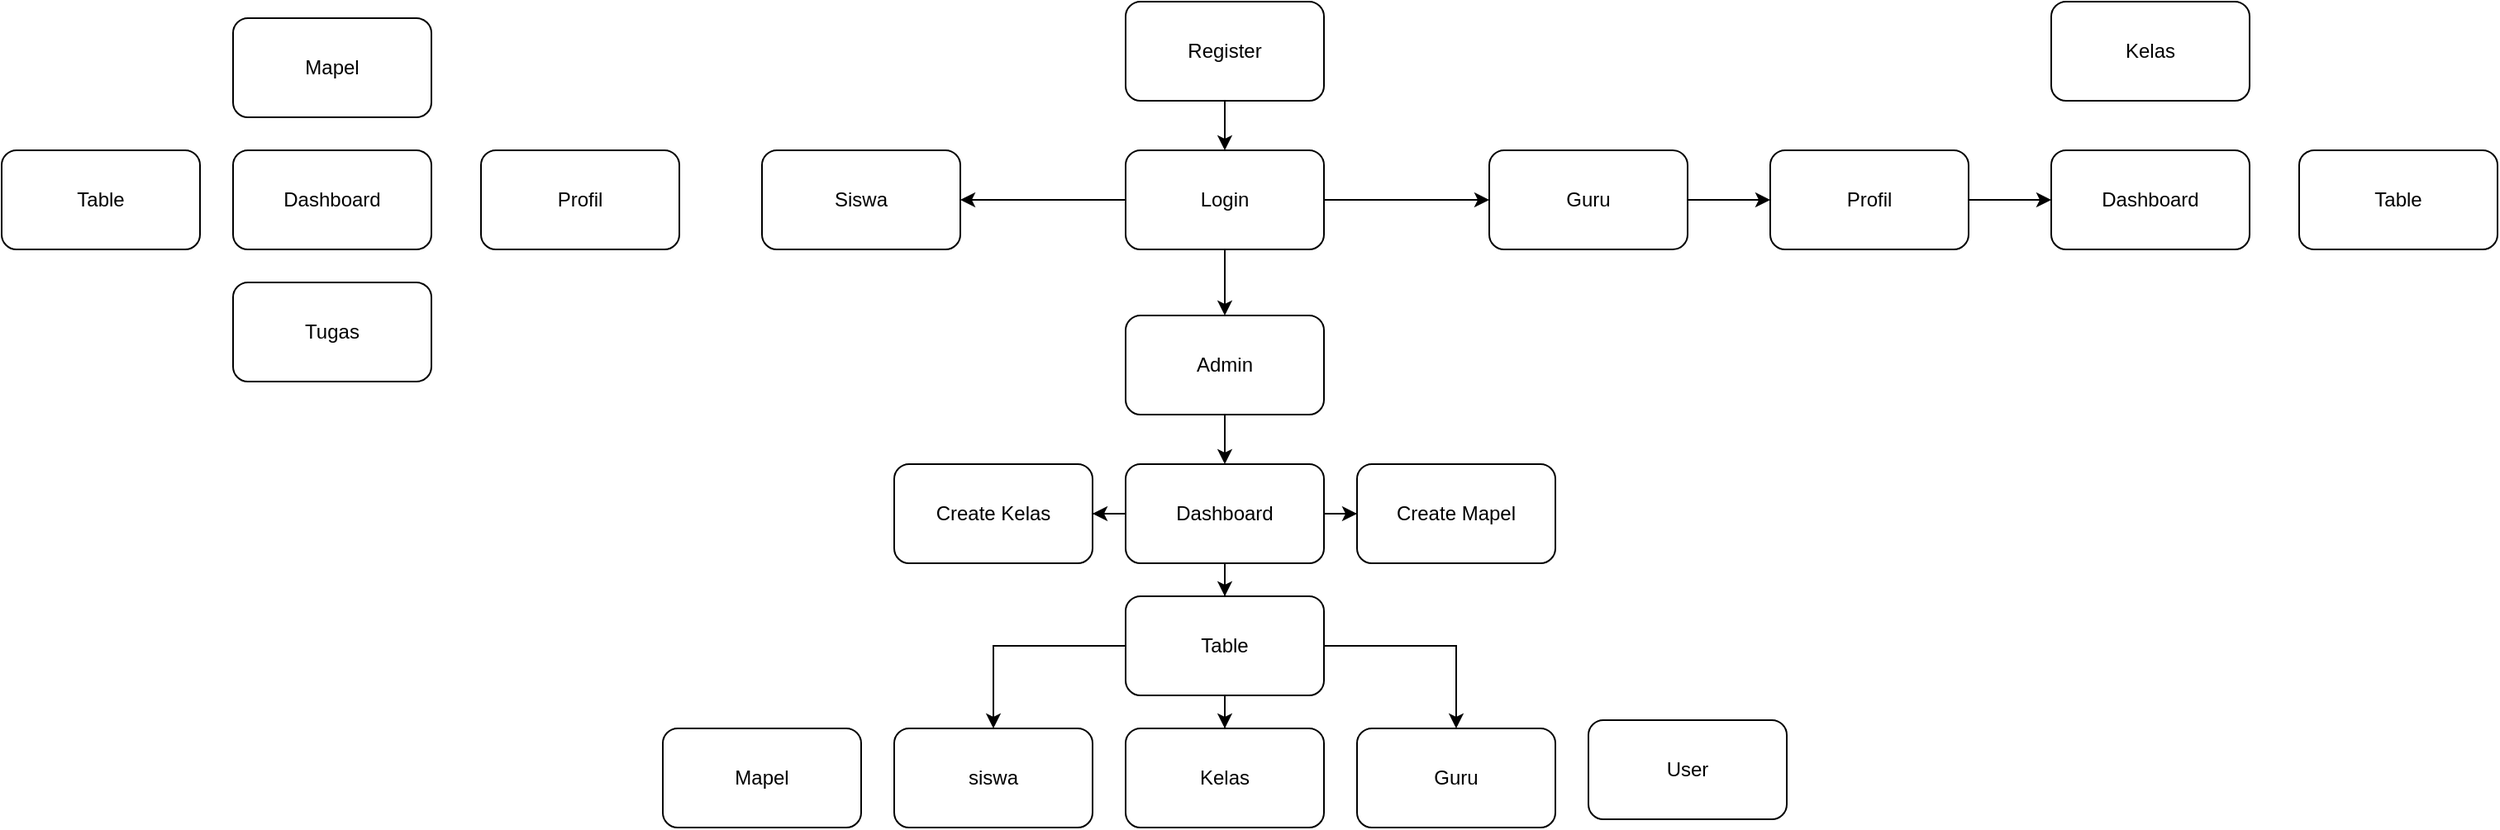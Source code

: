 <mxfile version="15.8.7" type="device"><diagram name="Page-1" id="c7558073-3199-34d8-9f00-42111426c3f3"><mxGraphModel dx="2499" dy="902" grid="1" gridSize="10" guides="1" tooltips="1" connect="1" arrows="1" fold="1" page="1" pageScale="1" pageWidth="826" pageHeight="1169" background="none" math="0" shadow="0"><root><mxCell id="0"/><mxCell id="1" parent="0"/><mxCell id="XmNvLC-RZzZLsZzNDwvp-96" value="Dashboard" style="rounded=1;whiteSpace=wrap;html=1;" vertex="1" parent="1"><mxGeometry x="-120" y="210" width="120" height="60" as="geometry"/></mxCell><mxCell id="XmNvLC-RZzZLsZzNDwvp-122" style="edgeStyle=orthogonalEdgeStyle;rounded=0;orthogonalLoop=1;jettySize=auto;html=1;" edge="1" parent="1" source="XmNvLC-RZzZLsZzNDwvp-98" target="XmNvLC-RZzZLsZzNDwvp-102"><mxGeometry relative="1" as="geometry"/></mxCell><mxCell id="XmNvLC-RZzZLsZzNDwvp-123" style="edgeStyle=orthogonalEdgeStyle;rounded=0;orthogonalLoop=1;jettySize=auto;html=1;entryX=1;entryY=0.5;entryDx=0;entryDy=0;" edge="1" parent="1" source="XmNvLC-RZzZLsZzNDwvp-98" target="XmNvLC-RZzZLsZzNDwvp-101"><mxGeometry relative="1" as="geometry"/></mxCell><mxCell id="XmNvLC-RZzZLsZzNDwvp-124" style="edgeStyle=orthogonalEdgeStyle;rounded=0;orthogonalLoop=1;jettySize=auto;html=1;" edge="1" parent="1" source="XmNvLC-RZzZLsZzNDwvp-98" target="XmNvLC-RZzZLsZzNDwvp-100"><mxGeometry relative="1" as="geometry"/></mxCell><mxCell id="XmNvLC-RZzZLsZzNDwvp-98" value="Login" style="rounded=1;whiteSpace=wrap;html=1;" vertex="1" parent="1"><mxGeometry x="420" y="210" width="120" height="60" as="geometry"/></mxCell><mxCell id="XmNvLC-RZzZLsZzNDwvp-135" style="edgeStyle=orthogonalEdgeStyle;rounded=0;orthogonalLoop=1;jettySize=auto;html=1;" edge="1" parent="1" source="XmNvLC-RZzZLsZzNDwvp-99" target="XmNvLC-RZzZLsZzNDwvp-98"><mxGeometry relative="1" as="geometry"/></mxCell><mxCell id="XmNvLC-RZzZLsZzNDwvp-99" value="Register" style="rounded=1;whiteSpace=wrap;html=1;" vertex="1" parent="1"><mxGeometry x="420" y="120" width="120" height="60" as="geometry"/></mxCell><mxCell id="XmNvLC-RZzZLsZzNDwvp-126" style="edgeStyle=orthogonalEdgeStyle;rounded=0;orthogonalLoop=1;jettySize=auto;html=1;" edge="1" parent="1" source="XmNvLC-RZzZLsZzNDwvp-100" target="XmNvLC-RZzZLsZzNDwvp-111"><mxGeometry relative="1" as="geometry"/></mxCell><mxCell id="XmNvLC-RZzZLsZzNDwvp-100" value="Admin" style="rounded=1;whiteSpace=wrap;html=1;" vertex="1" parent="1"><mxGeometry x="420" y="310" width="120" height="60" as="geometry"/></mxCell><mxCell id="XmNvLC-RZzZLsZzNDwvp-101" value="Siswa" style="rounded=1;whiteSpace=wrap;html=1;" vertex="1" parent="1"><mxGeometry x="200" y="210" width="120" height="60" as="geometry"/></mxCell><mxCell id="XmNvLC-RZzZLsZzNDwvp-133" style="edgeStyle=orthogonalEdgeStyle;rounded=0;orthogonalLoop=1;jettySize=auto;html=1;" edge="1" parent="1" source="XmNvLC-RZzZLsZzNDwvp-102" target="XmNvLC-RZzZLsZzNDwvp-104"><mxGeometry relative="1" as="geometry"/></mxCell><mxCell id="XmNvLC-RZzZLsZzNDwvp-102" value="Guru" style="rounded=1;whiteSpace=wrap;html=1;" vertex="1" parent="1"><mxGeometry x="640" y="210" width="120" height="60" as="geometry"/></mxCell><mxCell id="XmNvLC-RZzZLsZzNDwvp-103" value="Profil" style="rounded=1;whiteSpace=wrap;html=1;" vertex="1" parent="1"><mxGeometry x="30" y="210" width="120" height="60" as="geometry"/></mxCell><mxCell id="XmNvLC-RZzZLsZzNDwvp-134" style="edgeStyle=orthogonalEdgeStyle;rounded=0;orthogonalLoop=1;jettySize=auto;html=1;entryX=0;entryY=0.5;entryDx=0;entryDy=0;" edge="1" parent="1" source="XmNvLC-RZzZLsZzNDwvp-104" target="XmNvLC-RZzZLsZzNDwvp-110"><mxGeometry relative="1" as="geometry"/></mxCell><mxCell id="XmNvLC-RZzZLsZzNDwvp-104" value="Profil" style="rounded=1;whiteSpace=wrap;html=1;" vertex="1" parent="1"><mxGeometry x="810" y="210" width="120" height="60" as="geometry"/></mxCell><mxCell id="XmNvLC-RZzZLsZzNDwvp-130" style="edgeStyle=orthogonalEdgeStyle;rounded=0;orthogonalLoop=1;jettySize=auto;html=1;" edge="1" parent="1" source="XmNvLC-RZzZLsZzNDwvp-105" target="XmNvLC-RZzZLsZzNDwvp-109"><mxGeometry relative="1" as="geometry"/></mxCell><mxCell id="XmNvLC-RZzZLsZzNDwvp-131" style="edgeStyle=orthogonalEdgeStyle;rounded=0;orthogonalLoop=1;jettySize=auto;html=1;" edge="1" parent="1" source="XmNvLC-RZzZLsZzNDwvp-105" target="XmNvLC-RZzZLsZzNDwvp-113"><mxGeometry relative="1" as="geometry"/></mxCell><mxCell id="XmNvLC-RZzZLsZzNDwvp-132" style="edgeStyle=orthogonalEdgeStyle;rounded=0;orthogonalLoop=1;jettySize=auto;html=1;entryX=0.5;entryY=0;entryDx=0;entryDy=0;" edge="1" parent="1" source="XmNvLC-RZzZLsZzNDwvp-105" target="XmNvLC-RZzZLsZzNDwvp-114"><mxGeometry relative="1" as="geometry"/></mxCell><mxCell id="XmNvLC-RZzZLsZzNDwvp-105" value="Table" style="rounded=1;whiteSpace=wrap;html=1;" vertex="1" parent="1"><mxGeometry x="420" y="480" width="120" height="60" as="geometry"/></mxCell><mxCell id="XmNvLC-RZzZLsZzNDwvp-108" value="Create Kelas" style="rounded=1;whiteSpace=wrap;html=1;" vertex="1" parent="1"><mxGeometry x="280" y="400" width="120" height="60" as="geometry"/></mxCell><mxCell id="XmNvLC-RZzZLsZzNDwvp-109" value="Kelas" style="rounded=1;whiteSpace=wrap;html=1;" vertex="1" parent="1"><mxGeometry x="420" y="560" width="120" height="60" as="geometry"/></mxCell><mxCell id="XmNvLC-RZzZLsZzNDwvp-110" value="Dashboard" style="rounded=1;whiteSpace=wrap;html=1;" vertex="1" parent="1"><mxGeometry x="980" y="210" width="120" height="60" as="geometry"/></mxCell><mxCell id="XmNvLC-RZzZLsZzNDwvp-127" style="edgeStyle=orthogonalEdgeStyle;rounded=0;orthogonalLoop=1;jettySize=auto;html=1;" edge="1" parent="1" source="XmNvLC-RZzZLsZzNDwvp-111" target="XmNvLC-RZzZLsZzNDwvp-112"><mxGeometry relative="1" as="geometry"/></mxCell><mxCell id="XmNvLC-RZzZLsZzNDwvp-128" style="edgeStyle=orthogonalEdgeStyle;rounded=0;orthogonalLoop=1;jettySize=auto;html=1;" edge="1" parent="1" source="XmNvLC-RZzZLsZzNDwvp-111" target="XmNvLC-RZzZLsZzNDwvp-108"><mxGeometry relative="1" as="geometry"/></mxCell><mxCell id="XmNvLC-RZzZLsZzNDwvp-129" style="edgeStyle=orthogonalEdgeStyle;rounded=0;orthogonalLoop=1;jettySize=auto;html=1;" edge="1" parent="1" source="XmNvLC-RZzZLsZzNDwvp-111" target="XmNvLC-RZzZLsZzNDwvp-105"><mxGeometry relative="1" as="geometry"/></mxCell><mxCell id="XmNvLC-RZzZLsZzNDwvp-111" value="Dashboard" style="rounded=1;whiteSpace=wrap;html=1;" vertex="1" parent="1"><mxGeometry x="420" y="400" width="120" height="60" as="geometry"/></mxCell><mxCell id="XmNvLC-RZzZLsZzNDwvp-112" value="Create Mapel" style="rounded=1;whiteSpace=wrap;html=1;" vertex="1" parent="1"><mxGeometry x="560" y="400" width="120" height="60" as="geometry"/></mxCell><mxCell id="XmNvLC-RZzZLsZzNDwvp-113" value="Guru" style="rounded=1;whiteSpace=wrap;html=1;" vertex="1" parent="1"><mxGeometry x="560" y="560" width="120" height="60" as="geometry"/></mxCell><mxCell id="XmNvLC-RZzZLsZzNDwvp-114" value="siswa" style="rounded=1;whiteSpace=wrap;html=1;" vertex="1" parent="1"><mxGeometry x="280" y="560" width="120" height="60" as="geometry"/></mxCell><mxCell id="XmNvLC-RZzZLsZzNDwvp-115" value="User" style="rounded=1;whiteSpace=wrap;html=1;" vertex="1" parent="1"><mxGeometry x="700" y="555" width="120" height="60" as="geometry"/></mxCell><mxCell id="XmNvLC-RZzZLsZzNDwvp-116" value="Mapel" style="rounded=1;whiteSpace=wrap;html=1;" vertex="1" parent="1"><mxGeometry x="140" y="560" width="120" height="60" as="geometry"/></mxCell><mxCell id="XmNvLC-RZzZLsZzNDwvp-117" value="Kelas" style="rounded=1;whiteSpace=wrap;html=1;" vertex="1" parent="1"><mxGeometry x="980" y="120" width="120" height="60" as="geometry"/></mxCell><mxCell id="XmNvLC-RZzZLsZzNDwvp-118" value="Table" style="rounded=1;whiteSpace=wrap;html=1;" vertex="1" parent="1"><mxGeometry x="1130" y="210" width="120" height="60" as="geometry"/></mxCell><mxCell id="XmNvLC-RZzZLsZzNDwvp-119" value="Table" style="rounded=1;whiteSpace=wrap;html=1;" vertex="1" parent="1"><mxGeometry x="-260" y="210" width="120" height="60" as="geometry"/></mxCell><mxCell id="XmNvLC-RZzZLsZzNDwvp-120" value="Mapel" style="rounded=1;whiteSpace=wrap;html=1;" vertex="1" parent="1"><mxGeometry x="-120" y="130" width="120" height="60" as="geometry"/></mxCell><mxCell id="XmNvLC-RZzZLsZzNDwvp-121" value="Tugas" style="rounded=1;whiteSpace=wrap;html=1;" vertex="1" parent="1"><mxGeometry x="-120" y="290" width="120" height="60" as="geometry"/></mxCell><mxCell id="XmNvLC-RZzZLsZzNDwvp-125" style="edgeStyle=orthogonalEdgeStyle;rounded=0;orthogonalLoop=1;jettySize=auto;html=1;exitX=0.5;exitY=1;exitDx=0;exitDy=0;" edge="1" parent="1" source="XmNvLC-RZzZLsZzNDwvp-100" target="XmNvLC-RZzZLsZzNDwvp-100"><mxGeometry relative="1" as="geometry"/></mxCell></root></mxGraphModel></diagram></mxfile>